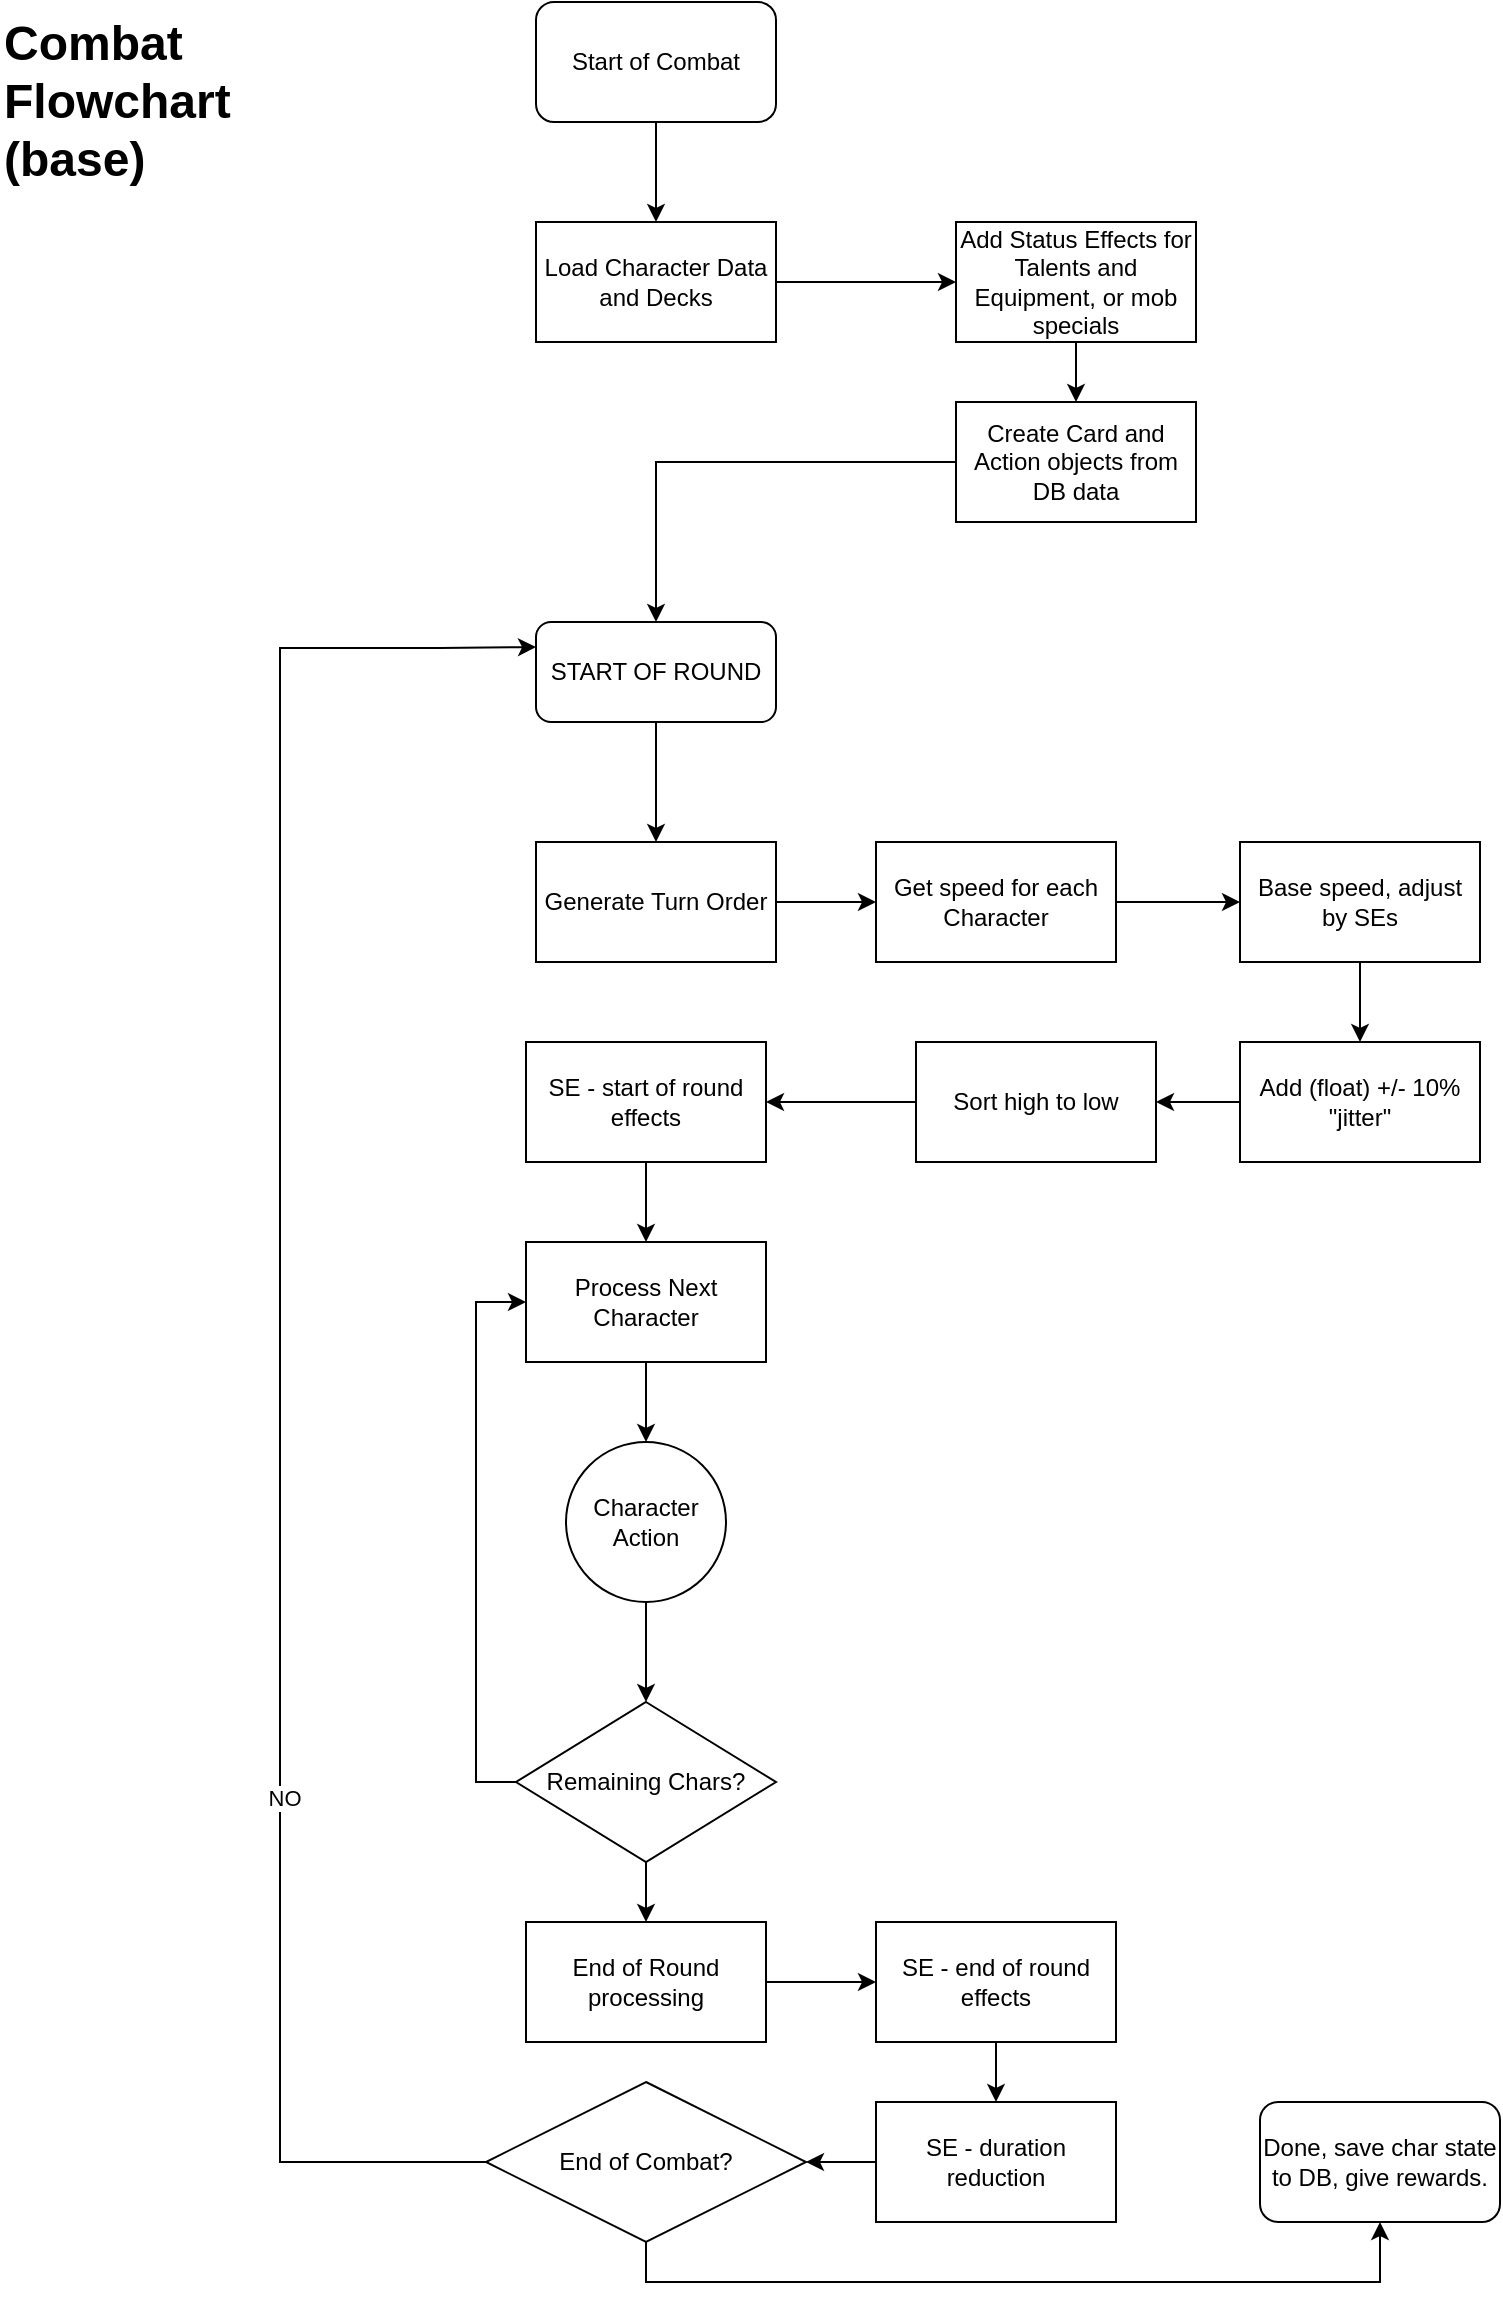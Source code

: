 <mxfile version="26.2.2">
  <diagram id="C5RBs43oDa-KdzZeNtuy" name="Page-1">
    <mxGraphModel dx="1030" dy="707" grid="1" gridSize="10" guides="1" tooltips="1" connect="1" arrows="1" fold="1" page="1" pageScale="1" pageWidth="827" pageHeight="1169" math="0" shadow="0">
      <root>
        <mxCell id="WIyWlLk6GJQsqaUBKTNV-0" />
        <mxCell id="WIyWlLk6GJQsqaUBKTNV-1" parent="WIyWlLk6GJQsqaUBKTNV-0" />
        <mxCell id="EbnS8a_36IXI63XffL8E-8" style="edgeStyle=orthogonalEdgeStyle;rounded=0;orthogonalLoop=1;jettySize=auto;html=1;entryX=0;entryY=0.5;entryDx=0;entryDy=0;" parent="WIyWlLk6GJQsqaUBKTNV-1" source="EbnS8a_36IXI63XffL8E-0" target="EbnS8a_36IXI63XffL8E-5" edge="1">
          <mxGeometry relative="1" as="geometry" />
        </mxCell>
        <mxCell id="EbnS8a_36IXI63XffL8E-0" value="Load Character Data and Decks" style="rounded=0;whiteSpace=wrap;html=1;" parent="WIyWlLk6GJQsqaUBKTNV-1" vertex="1">
          <mxGeometry x="288" y="120" width="120" height="60" as="geometry" />
        </mxCell>
        <mxCell id="EbnS8a_36IXI63XffL8E-1" value="&lt;h1 style=&quot;margin-top: 0px;&quot;&gt;Combat Flowchart (base)&lt;/h1&gt;" style="text;html=1;whiteSpace=wrap;overflow=hidden;rounded=0;" parent="WIyWlLk6GJQsqaUBKTNV-1" vertex="1">
          <mxGeometry x="20" y="10" width="180" height="120" as="geometry" />
        </mxCell>
        <mxCell id="EbnS8a_36IXI63XffL8E-51" style="edgeStyle=orthogonalEdgeStyle;rounded=0;orthogonalLoop=1;jettySize=auto;html=1;entryX=0.5;entryY=0;entryDx=0;entryDy=0;" parent="WIyWlLk6GJQsqaUBKTNV-1" source="EbnS8a_36IXI63XffL8E-2" target="EbnS8a_36IXI63XffL8E-0" edge="1">
          <mxGeometry relative="1" as="geometry" />
        </mxCell>
        <mxCell id="EbnS8a_36IXI63XffL8E-2" value="Start of Combat" style="rounded=1;whiteSpace=wrap;html=1;" parent="WIyWlLk6GJQsqaUBKTNV-1" vertex="1">
          <mxGeometry x="288" y="10" width="120" height="60" as="geometry" />
        </mxCell>
        <mxCell id="EbnS8a_36IXI63XffL8E-9" style="edgeStyle=orthogonalEdgeStyle;rounded=0;orthogonalLoop=1;jettySize=auto;html=1;entryX=0.5;entryY=0;entryDx=0;entryDy=0;" parent="WIyWlLk6GJQsqaUBKTNV-1" source="EbnS8a_36IXI63XffL8E-5" target="EbnS8a_36IXI63XffL8E-6" edge="1">
          <mxGeometry relative="1" as="geometry" />
        </mxCell>
        <mxCell id="EbnS8a_36IXI63XffL8E-5" value="Add Status Effects for Talents and Equipment, or mob specials" style="rounded=0;whiteSpace=wrap;html=1;" parent="WIyWlLk6GJQsqaUBKTNV-1" vertex="1">
          <mxGeometry x="498" y="120" width="120" height="60" as="geometry" />
        </mxCell>
        <mxCell id="VnQgv2BIBToLAt-EzRQk-1" style="edgeStyle=orthogonalEdgeStyle;rounded=0;orthogonalLoop=1;jettySize=auto;html=1;entryX=0.5;entryY=0;entryDx=0;entryDy=0;" edge="1" parent="WIyWlLk6GJQsqaUBKTNV-1" source="EbnS8a_36IXI63XffL8E-6" target="EbnS8a_36IXI63XffL8E-12">
          <mxGeometry relative="1" as="geometry" />
        </mxCell>
        <mxCell id="EbnS8a_36IXI63XffL8E-6" value="Create Card and Action objects from DB data" style="rounded=0;whiteSpace=wrap;html=1;" parent="WIyWlLk6GJQsqaUBKTNV-1" vertex="1">
          <mxGeometry x="498" y="210" width="120" height="60" as="geometry" />
        </mxCell>
        <mxCell id="EbnS8a_36IXI63XffL8E-15" style="edgeStyle=orthogonalEdgeStyle;rounded=0;orthogonalLoop=1;jettySize=auto;html=1;" parent="WIyWlLk6GJQsqaUBKTNV-1" source="EbnS8a_36IXI63XffL8E-12" target="EbnS8a_36IXI63XffL8E-14" edge="1">
          <mxGeometry relative="1" as="geometry" />
        </mxCell>
        <mxCell id="EbnS8a_36IXI63XffL8E-12" value="START OF ROUND" style="rounded=1;whiteSpace=wrap;html=1;" parent="WIyWlLk6GJQsqaUBKTNV-1" vertex="1">
          <mxGeometry x="288" y="320" width="120" height="50" as="geometry" />
        </mxCell>
        <mxCell id="EbnS8a_36IXI63XffL8E-17" style="edgeStyle=orthogonalEdgeStyle;rounded=0;orthogonalLoop=1;jettySize=auto;html=1;entryX=0;entryY=0.5;entryDx=0;entryDy=0;" parent="WIyWlLk6GJQsqaUBKTNV-1" source="EbnS8a_36IXI63XffL8E-14" target="EbnS8a_36IXI63XffL8E-16" edge="1">
          <mxGeometry relative="1" as="geometry" />
        </mxCell>
        <mxCell id="EbnS8a_36IXI63XffL8E-14" value="Generate Turn Order" style="rounded=0;whiteSpace=wrap;html=1;" parent="WIyWlLk6GJQsqaUBKTNV-1" vertex="1">
          <mxGeometry x="288" y="430" width="120" height="60" as="geometry" />
        </mxCell>
        <mxCell id="EbnS8a_36IXI63XffL8E-23" style="edgeStyle=orthogonalEdgeStyle;rounded=0;orthogonalLoop=1;jettySize=auto;html=1;entryX=0;entryY=0.5;entryDx=0;entryDy=0;" parent="WIyWlLk6GJQsqaUBKTNV-1" source="EbnS8a_36IXI63XffL8E-16" target="EbnS8a_36IXI63XffL8E-18" edge="1">
          <mxGeometry relative="1" as="geometry" />
        </mxCell>
        <mxCell id="EbnS8a_36IXI63XffL8E-16" value="Get speed for each Character" style="rounded=0;whiteSpace=wrap;html=1;" parent="WIyWlLk6GJQsqaUBKTNV-1" vertex="1">
          <mxGeometry x="458" y="430" width="120" height="60" as="geometry" />
        </mxCell>
        <mxCell id="EbnS8a_36IXI63XffL8E-22" style="edgeStyle=orthogonalEdgeStyle;rounded=0;orthogonalLoop=1;jettySize=auto;html=1;entryX=0.5;entryY=0;entryDx=0;entryDy=0;" parent="WIyWlLk6GJQsqaUBKTNV-1" source="EbnS8a_36IXI63XffL8E-18" target="EbnS8a_36IXI63XffL8E-20" edge="1">
          <mxGeometry relative="1" as="geometry" />
        </mxCell>
        <mxCell id="EbnS8a_36IXI63XffL8E-18" value="Base speed, adjust by SEs" style="rounded=0;whiteSpace=wrap;html=1;" parent="WIyWlLk6GJQsqaUBKTNV-1" vertex="1">
          <mxGeometry x="640" y="430" width="120" height="60" as="geometry" />
        </mxCell>
        <mxCell id="EbnS8a_36IXI63XffL8E-25" style="edgeStyle=orthogonalEdgeStyle;rounded=0;orthogonalLoop=1;jettySize=auto;html=1;entryX=1;entryY=0.5;entryDx=0;entryDy=0;" parent="WIyWlLk6GJQsqaUBKTNV-1" source="EbnS8a_36IXI63XffL8E-20" target="EbnS8a_36IXI63XffL8E-24" edge="1">
          <mxGeometry relative="1" as="geometry" />
        </mxCell>
        <mxCell id="EbnS8a_36IXI63XffL8E-20" value="Add (float) +/- 10% &quot;jitter&quot;" style="rounded=0;whiteSpace=wrap;html=1;" parent="WIyWlLk6GJQsqaUBKTNV-1" vertex="1">
          <mxGeometry x="640" y="530" width="120" height="60" as="geometry" />
        </mxCell>
        <mxCell id="EbnS8a_36IXI63XffL8E-27" style="edgeStyle=orthogonalEdgeStyle;rounded=0;orthogonalLoop=1;jettySize=auto;html=1;entryX=1;entryY=0.5;entryDx=0;entryDy=0;" parent="WIyWlLk6GJQsqaUBKTNV-1" source="EbnS8a_36IXI63XffL8E-24" target="DOjQB_9diUtr1oXfy8qH-0" edge="1">
          <mxGeometry relative="1" as="geometry" />
        </mxCell>
        <mxCell id="EbnS8a_36IXI63XffL8E-24" value="Sort high to low" style="rounded=0;whiteSpace=wrap;html=1;" parent="WIyWlLk6GJQsqaUBKTNV-1" vertex="1">
          <mxGeometry x="478" y="530" width="120" height="60" as="geometry" />
        </mxCell>
        <mxCell id="VnQgv2BIBToLAt-EzRQk-3" style="edgeStyle=orthogonalEdgeStyle;rounded=0;orthogonalLoop=1;jettySize=auto;html=1;entryX=0.5;entryY=0;entryDx=0;entryDy=0;" edge="1" parent="WIyWlLk6GJQsqaUBKTNV-1" source="EbnS8a_36IXI63XffL8E-26" target="EbnS8a_36IXI63XffL8E-28">
          <mxGeometry relative="1" as="geometry" />
        </mxCell>
        <mxCell id="EbnS8a_36IXI63XffL8E-26" value="Process Next Character" style="rounded=0;whiteSpace=wrap;html=1;" parent="WIyWlLk6GJQsqaUBKTNV-1" vertex="1">
          <mxGeometry x="283" y="630" width="120" height="60" as="geometry" />
        </mxCell>
        <mxCell id="VnQgv2BIBToLAt-EzRQk-4" style="edgeStyle=orthogonalEdgeStyle;rounded=0;orthogonalLoop=1;jettySize=auto;html=1;entryX=0.5;entryY=0;entryDx=0;entryDy=0;" edge="1" parent="WIyWlLk6GJQsqaUBKTNV-1" source="EbnS8a_36IXI63XffL8E-28" target="EbnS8a_36IXI63XffL8E-30">
          <mxGeometry relative="1" as="geometry" />
        </mxCell>
        <mxCell id="EbnS8a_36IXI63XffL8E-28" value="Character Action" style="ellipse;whiteSpace=wrap;html=1;aspect=fixed;" parent="WIyWlLk6GJQsqaUBKTNV-1" vertex="1">
          <mxGeometry x="303" y="730" width="80" height="80" as="geometry" />
        </mxCell>
        <mxCell id="EbnS8a_36IXI63XffL8E-36" style="edgeStyle=orthogonalEdgeStyle;rounded=0;orthogonalLoop=1;jettySize=auto;html=1;entryX=0.5;entryY=0;entryDx=0;entryDy=0;" parent="WIyWlLk6GJQsqaUBKTNV-1" source="EbnS8a_36IXI63XffL8E-30" target="EbnS8a_36IXI63XffL8E-35" edge="1">
          <mxGeometry relative="1" as="geometry" />
        </mxCell>
        <mxCell id="VnQgv2BIBToLAt-EzRQk-5" style="edgeStyle=orthogonalEdgeStyle;rounded=0;orthogonalLoop=1;jettySize=auto;html=1;entryX=0;entryY=0.5;entryDx=0;entryDy=0;" edge="1" parent="WIyWlLk6GJQsqaUBKTNV-1" source="EbnS8a_36IXI63XffL8E-30" target="EbnS8a_36IXI63XffL8E-26">
          <mxGeometry relative="1" as="geometry">
            <Array as="points">
              <mxPoint x="258" y="900" />
              <mxPoint x="258" y="660" />
            </Array>
          </mxGeometry>
        </mxCell>
        <mxCell id="EbnS8a_36IXI63XffL8E-30" value="Remaining Chars?" style="rhombus;whiteSpace=wrap;html=1;" parent="WIyWlLk6GJQsqaUBKTNV-1" vertex="1">
          <mxGeometry x="278" y="860" width="130" height="80" as="geometry" />
        </mxCell>
        <mxCell id="EbnS8a_36IXI63XffL8E-40" style="edgeStyle=orthogonalEdgeStyle;rounded=0;orthogonalLoop=1;jettySize=auto;html=1;entryX=0;entryY=0.5;entryDx=0;entryDy=0;" parent="WIyWlLk6GJQsqaUBKTNV-1" source="EbnS8a_36IXI63XffL8E-35" target="EbnS8a_36IXI63XffL8E-37" edge="1">
          <mxGeometry relative="1" as="geometry" />
        </mxCell>
        <mxCell id="EbnS8a_36IXI63XffL8E-35" value="End of Round processing" style="rounded=0;whiteSpace=wrap;html=1;" parent="WIyWlLk6GJQsqaUBKTNV-1" vertex="1">
          <mxGeometry x="283" y="970" width="120" height="60" as="geometry" />
        </mxCell>
        <mxCell id="EbnS8a_36IXI63XffL8E-41" style="edgeStyle=orthogonalEdgeStyle;rounded=0;orthogonalLoop=1;jettySize=auto;html=1;entryX=0.5;entryY=0;entryDx=0;entryDy=0;" parent="WIyWlLk6GJQsqaUBKTNV-1" source="EbnS8a_36IXI63XffL8E-37" target="EbnS8a_36IXI63XffL8E-38" edge="1">
          <mxGeometry relative="1" as="geometry" />
        </mxCell>
        <mxCell id="EbnS8a_36IXI63XffL8E-37" value="SE - end of round effects" style="rounded=0;whiteSpace=wrap;html=1;" parent="WIyWlLk6GJQsqaUBKTNV-1" vertex="1">
          <mxGeometry x="458" y="970" width="120" height="60" as="geometry" />
        </mxCell>
        <mxCell id="VnQgv2BIBToLAt-EzRQk-6" style="edgeStyle=orthogonalEdgeStyle;rounded=0;orthogonalLoop=1;jettySize=auto;html=1;entryX=1;entryY=0.5;entryDx=0;entryDy=0;" edge="1" parent="WIyWlLk6GJQsqaUBKTNV-1" source="EbnS8a_36IXI63XffL8E-38" target="EbnS8a_36IXI63XffL8E-43">
          <mxGeometry relative="1" as="geometry" />
        </mxCell>
        <mxCell id="EbnS8a_36IXI63XffL8E-38" value="SE - duration reduction" style="rounded=0;whiteSpace=wrap;html=1;" parent="WIyWlLk6GJQsqaUBKTNV-1" vertex="1">
          <mxGeometry x="458" y="1060" width="120" height="60" as="geometry" />
        </mxCell>
        <mxCell id="EbnS8a_36IXI63XffL8E-45" style="edgeStyle=orthogonalEdgeStyle;rounded=0;orthogonalLoop=1;jettySize=auto;html=1;entryX=0;entryY=0.25;entryDx=0;entryDy=0;exitX=0;exitY=0.5;exitDx=0;exitDy=0;" parent="WIyWlLk6GJQsqaUBKTNV-1" source="EbnS8a_36IXI63XffL8E-43" target="EbnS8a_36IXI63XffL8E-12" edge="1">
          <mxGeometry relative="1" as="geometry">
            <Array as="points">
              <mxPoint x="160" y="1090" />
              <mxPoint x="160" y="333" />
              <mxPoint x="240" y="333" />
            </Array>
          </mxGeometry>
        </mxCell>
        <mxCell id="EbnS8a_36IXI63XffL8E-47" value="NO" style="edgeLabel;html=1;align=center;verticalAlign=middle;resizable=0;points=[];" parent="EbnS8a_36IXI63XffL8E-45" vertex="1" connectable="0">
          <mxGeometry x="-0.422" y="-2" relative="1" as="geometry">
            <mxPoint as="offset" />
          </mxGeometry>
        </mxCell>
        <mxCell id="EbnS8a_36IXI63XffL8E-49" style="edgeStyle=orthogonalEdgeStyle;rounded=0;orthogonalLoop=1;jettySize=auto;html=1;entryX=0.5;entryY=1;entryDx=0;entryDy=0;" parent="WIyWlLk6GJQsqaUBKTNV-1" source="EbnS8a_36IXI63XffL8E-43" target="EbnS8a_36IXI63XffL8E-48" edge="1">
          <mxGeometry relative="1" as="geometry">
            <Array as="points">
              <mxPoint x="343" y="1150" />
              <mxPoint x="710" y="1150" />
            </Array>
          </mxGeometry>
        </mxCell>
        <mxCell id="EbnS8a_36IXI63XffL8E-43" value="End of Combat?" style="rhombus;whiteSpace=wrap;html=1;" parent="WIyWlLk6GJQsqaUBKTNV-1" vertex="1">
          <mxGeometry x="263" y="1050" width="160" height="80" as="geometry" />
        </mxCell>
        <mxCell id="EbnS8a_36IXI63XffL8E-48" value="Done, save char state to DB, give rewards." style="rounded=1;whiteSpace=wrap;html=1;" parent="WIyWlLk6GJQsqaUBKTNV-1" vertex="1">
          <mxGeometry x="650" y="1060" width="120" height="60" as="geometry" />
        </mxCell>
        <mxCell id="DOjQB_9diUtr1oXfy8qH-2" style="edgeStyle=orthogonalEdgeStyle;rounded=0;orthogonalLoop=1;jettySize=auto;html=1;entryX=0.5;entryY=0;entryDx=0;entryDy=0;" parent="WIyWlLk6GJQsqaUBKTNV-1" source="DOjQB_9diUtr1oXfy8qH-0" target="EbnS8a_36IXI63XffL8E-26" edge="1">
          <mxGeometry relative="1" as="geometry" />
        </mxCell>
        <mxCell id="DOjQB_9diUtr1oXfy8qH-0" value="SE - start of round effects" style="rounded=0;whiteSpace=wrap;html=1;" parent="WIyWlLk6GJQsqaUBKTNV-1" vertex="1">
          <mxGeometry x="283" y="530" width="120" height="60" as="geometry" />
        </mxCell>
      </root>
    </mxGraphModel>
  </diagram>
</mxfile>
